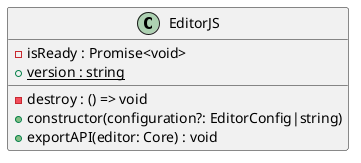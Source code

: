@startuml
class EditorJS {
    - isReady : Promise<void>
    - destroy : () => void
    + version : string {static}

    + constructor(configuration?: EditorConfig|string)
    + exportAPI(editor: Core) : void
}
@enduml
